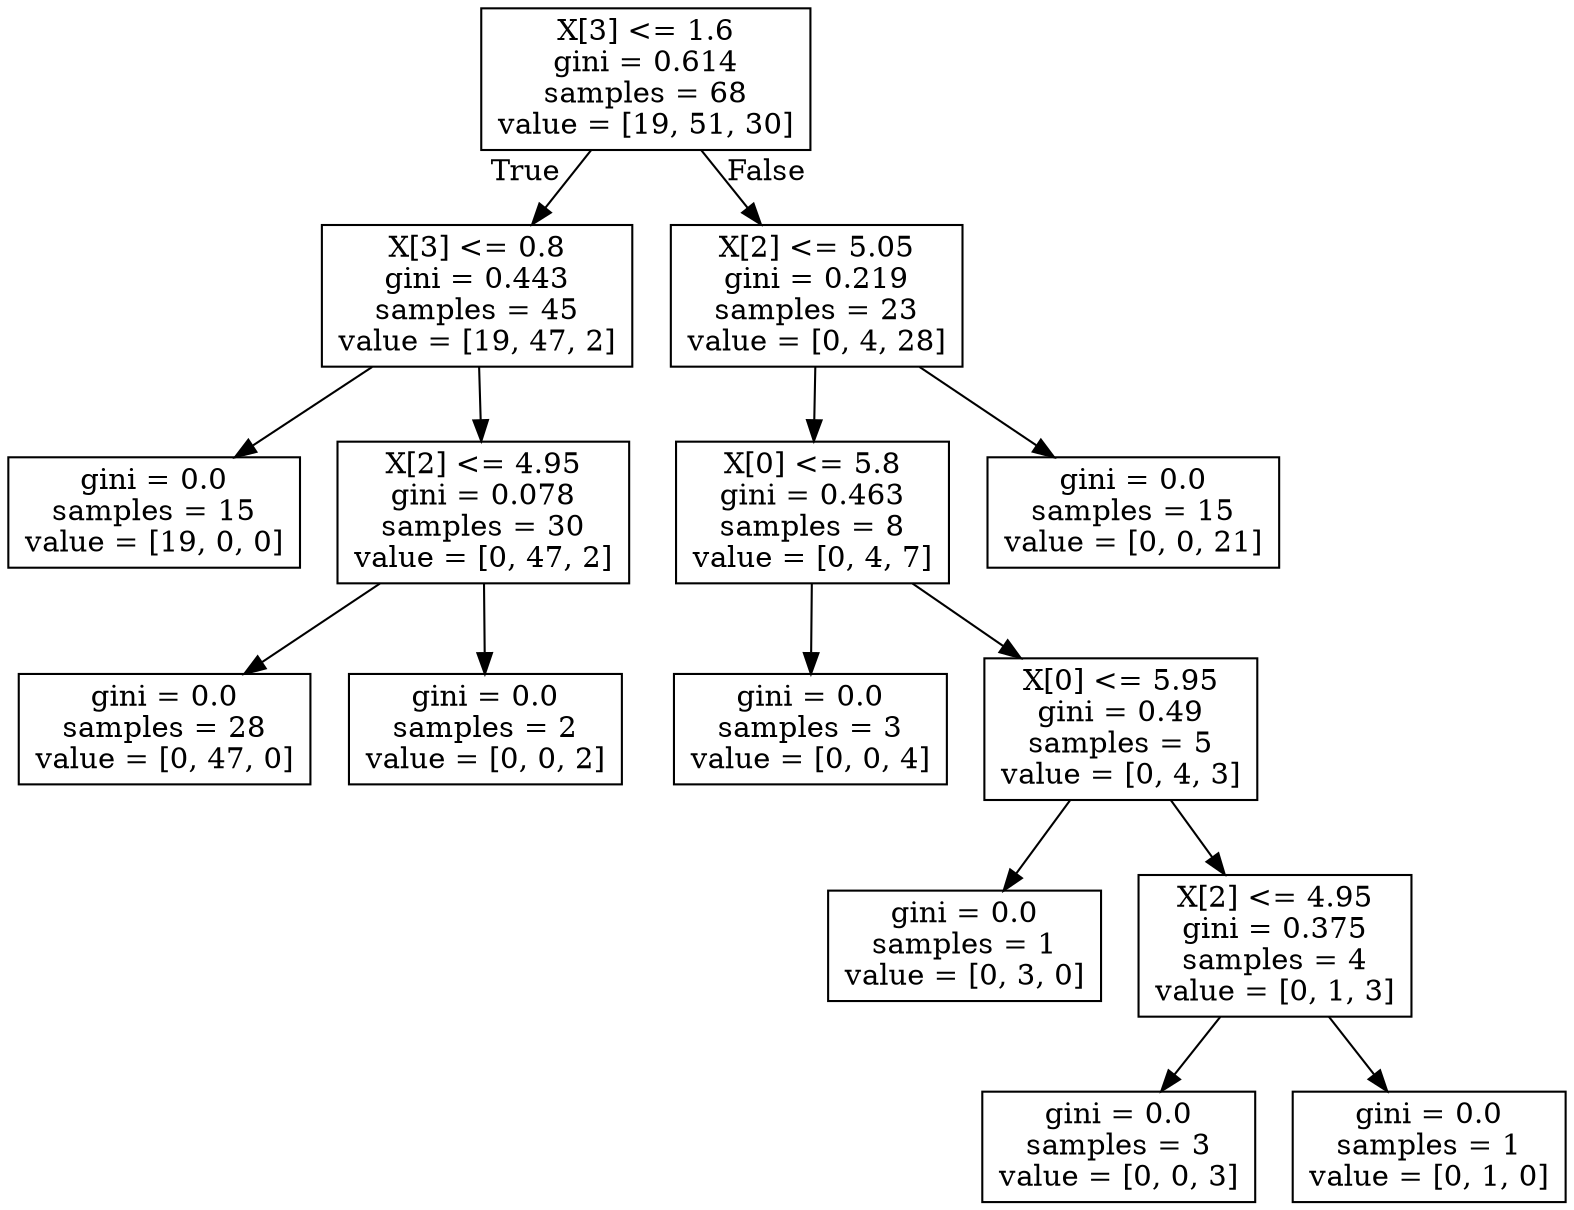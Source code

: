 digraph Tree {
node [shape=box] ;
0 [label="X[3] <= 1.6\ngini = 0.614\nsamples = 68\nvalue = [19, 51, 30]"] ;
1 [label="X[3] <= 0.8\ngini = 0.443\nsamples = 45\nvalue = [19, 47, 2]"] ;
0 -> 1 [labeldistance=2.5, labelangle=45, headlabel="True"] ;
2 [label="gini = 0.0\nsamples = 15\nvalue = [19, 0, 0]"] ;
1 -> 2 ;
3 [label="X[2] <= 4.95\ngini = 0.078\nsamples = 30\nvalue = [0, 47, 2]"] ;
1 -> 3 ;
4 [label="gini = 0.0\nsamples = 28\nvalue = [0, 47, 0]"] ;
3 -> 4 ;
5 [label="gini = 0.0\nsamples = 2\nvalue = [0, 0, 2]"] ;
3 -> 5 ;
6 [label="X[2] <= 5.05\ngini = 0.219\nsamples = 23\nvalue = [0, 4, 28]"] ;
0 -> 6 [labeldistance=2.5, labelangle=-45, headlabel="False"] ;
7 [label="X[0] <= 5.8\ngini = 0.463\nsamples = 8\nvalue = [0, 4, 7]"] ;
6 -> 7 ;
8 [label="gini = 0.0\nsamples = 3\nvalue = [0, 0, 4]"] ;
7 -> 8 ;
9 [label="X[0] <= 5.95\ngini = 0.49\nsamples = 5\nvalue = [0, 4, 3]"] ;
7 -> 9 ;
10 [label="gini = 0.0\nsamples = 1\nvalue = [0, 3, 0]"] ;
9 -> 10 ;
11 [label="X[2] <= 4.95\ngini = 0.375\nsamples = 4\nvalue = [0, 1, 3]"] ;
9 -> 11 ;
12 [label="gini = 0.0\nsamples = 3\nvalue = [0, 0, 3]"] ;
11 -> 12 ;
13 [label="gini = 0.0\nsamples = 1\nvalue = [0, 1, 0]"] ;
11 -> 13 ;
14 [label="gini = 0.0\nsamples = 15\nvalue = [0, 0, 21]"] ;
6 -> 14 ;
}